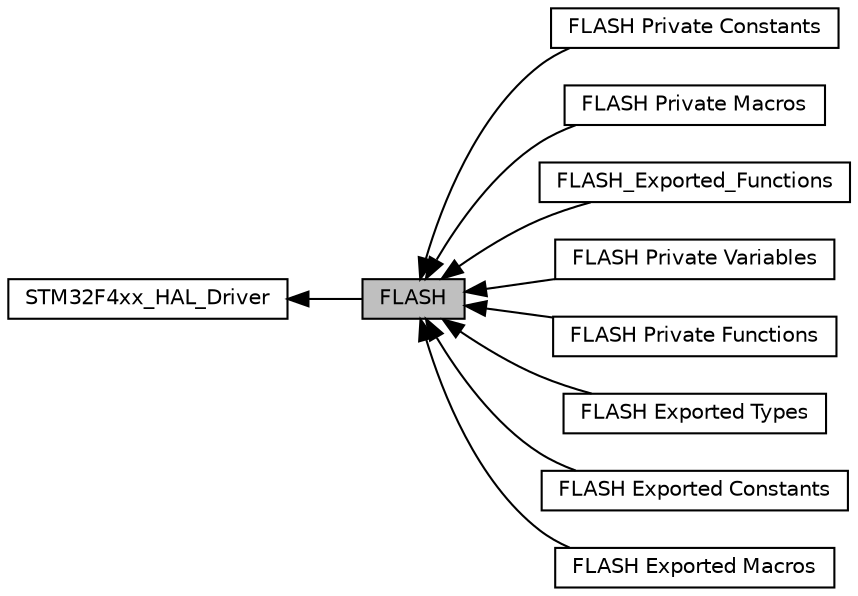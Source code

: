 digraph "FLASH"
{
  edge [fontname="Helvetica",fontsize="10",labelfontname="Helvetica",labelfontsize="10"];
  node [fontname="Helvetica",fontsize="10",shape=box];
  rankdir=LR;
  Node7 [label="FLASH Private Constants",height=0.2,width=0.4,color="black", fillcolor="white", style="filled",URL="$group___f_l_a_s_h___private___constants.html",tooltip=" "];
  Node8 [label="FLASH Private Macros",height=0.2,width=0.4,color="black", fillcolor="white", style="filled",URL="$group___f_l_a_s_h___private___macros.html",tooltip=" "];
  Node10 [label="FLASH_Exported_Functions",height=0.2,width=0.4,color="black", fillcolor="white", style="filled",URL="$group___f_l_a_s_h___exported___functions.html",tooltip=" "];
  Node2 [label="STM32F4xx_HAL_Driver",height=0.2,width=0.4,color="black", fillcolor="white", style="filled",URL="$group___s_t_m32_f4xx___h_a_l___driver.html",tooltip=" "];
  Node6 [label="FLASH Private Variables",height=0.2,width=0.4,color="black", fillcolor="white", style="filled",URL="$group___f_l_a_s_h___private___variables.html",tooltip=" "];
  Node9 [label="FLASH Private Functions",height=0.2,width=0.4,color="black", fillcolor="white", style="filled",URL="$group___f_l_a_s_h___private___functions.html",tooltip=" "];
  Node3 [label="FLASH Exported Types",height=0.2,width=0.4,color="black", fillcolor="white", style="filled",URL="$group___f_l_a_s_h___exported___types.html",tooltip=" "];
  Node4 [label="FLASH Exported Constants",height=0.2,width=0.4,color="black", fillcolor="white", style="filled",URL="$group___f_l_a_s_h___exported___constants.html",tooltip=" "];
  Node5 [label="FLASH Exported Macros",height=0.2,width=0.4,color="black", fillcolor="white", style="filled",URL="$group___f_l_a_s_h___exported___macros.html",tooltip=" "];
  Node1 [label="FLASH",height=0.2,width=0.4,color="black", fillcolor="grey75", style="filled", fontcolor="black",tooltip="FLASH HAL module driver."];
  Node2->Node1 [shape=plaintext, dir="back", style="solid"];
  Node1->Node3 [shape=plaintext, dir="back", style="solid"];
  Node1->Node4 [shape=plaintext, dir="back", style="solid"];
  Node1->Node5 [shape=plaintext, dir="back", style="solid"];
  Node1->Node6 [shape=plaintext, dir="back", style="solid"];
  Node1->Node7 [shape=plaintext, dir="back", style="solid"];
  Node1->Node8 [shape=plaintext, dir="back", style="solid"];
  Node1->Node9 [shape=plaintext, dir="back", style="solid"];
  Node1->Node10 [shape=plaintext, dir="back", style="solid"];
}
